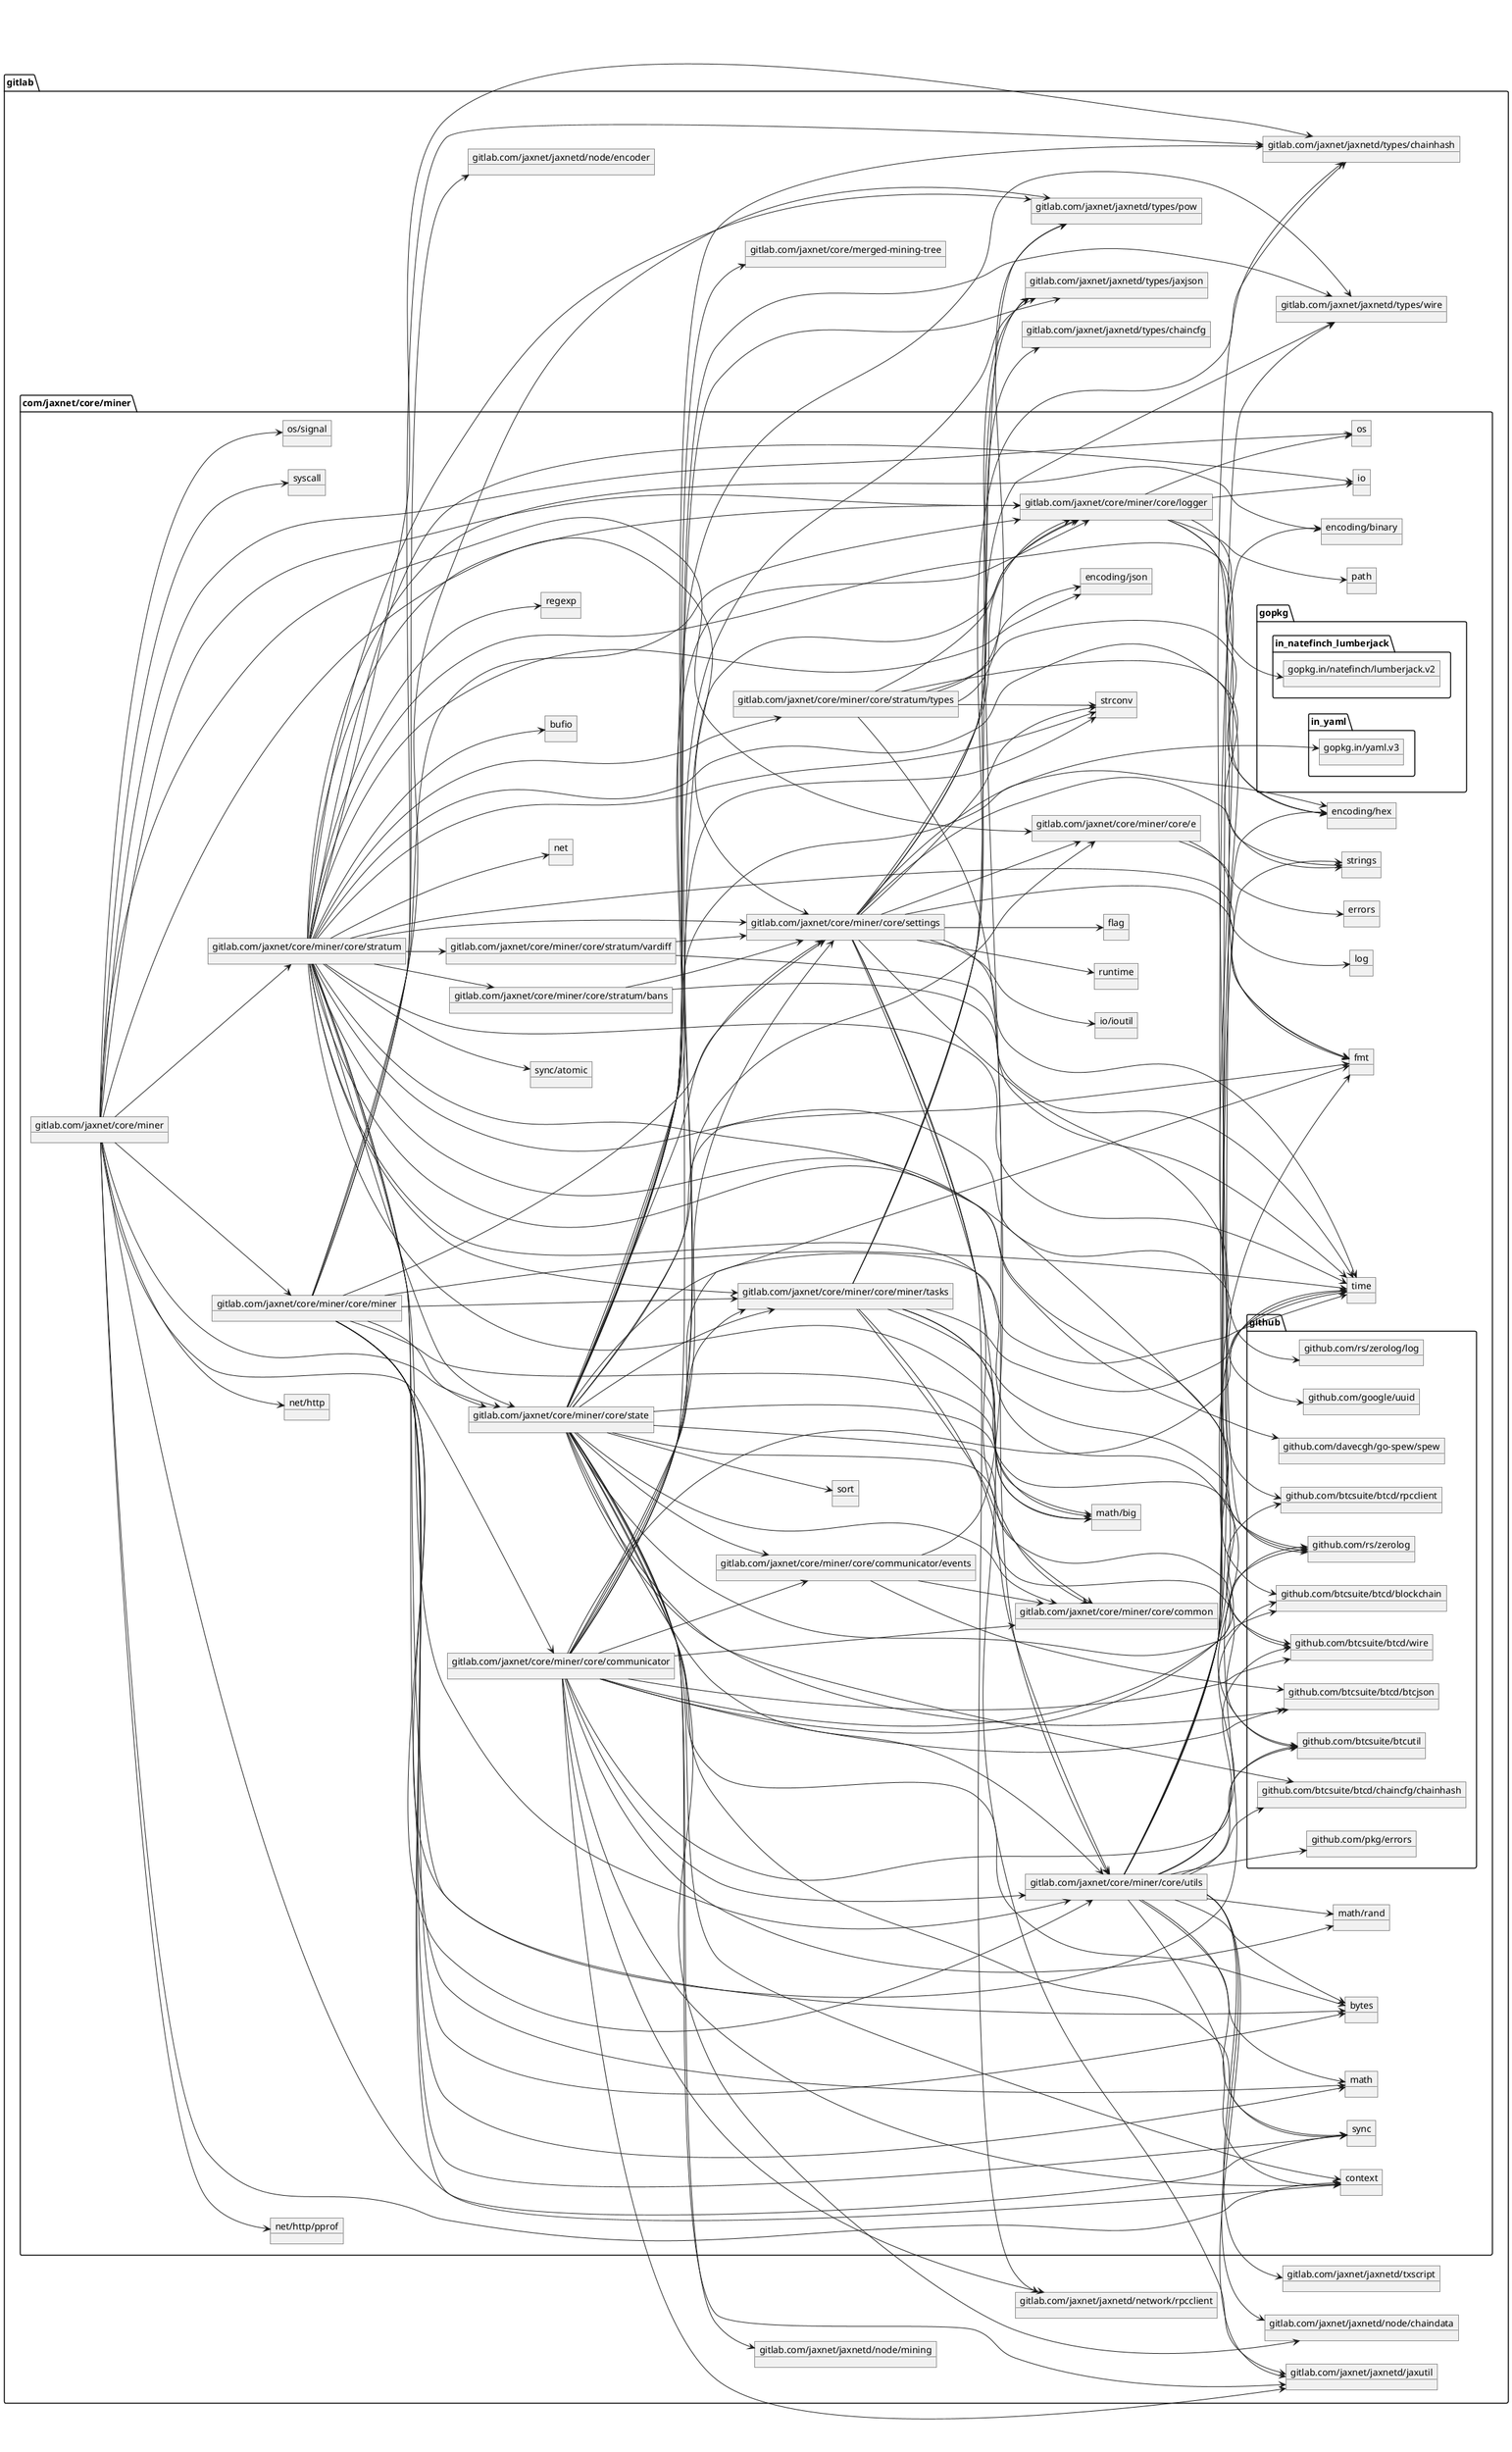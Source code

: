 @startuml
left to right direction
  
 package "gitlab.com/jaxnet/core/miner" { 
    object "gitlab.com/jaxnet/core/miner" as APP_ 
    object "net/http/pprof" as net_http_pprof 
    object "gitlab.com/jaxnet/core/miner/core/utils" as APP__core_utils 
    object "github.com/btcsuite/btcutil" as github.com_btcsuite_btcutil 
    object "github.com/davecgh/go-spew/spew" as github.com_davecgh_go_spew_spew 
    object "context" as context 
    object "gitlab.com/jaxnet/jaxnetd/types/jaxjson" as gitlab.com_jaxnet_jaxnetd_types_jaxjson 
    object "gitlab.com/jaxnet/jaxnetd/types/pow" as gitlab.com_jaxnet_jaxnetd_types_pow 
    object "github.com/btcsuite/btcd/rpcclient" as github.com_btcsuite_btcd_rpcclient 
    object "gitlab.com/jaxnet/core/miner/core/state" as APP__core_state 
    object "gitlab.com/jaxnet/core/miner/core/stratum/bans" as APP__core_stratum_bans 
    object "net/http" as net_http 
    object "sync" as sync 
    object "gitlab.com/jaxnet/core/miner/core/communicator/events" as APP__core_communicator_events 
    object "gitlab.com/jaxnet/core/miner/core/miner/tasks" as APP__core_miner_tasks 
    object "gitlab.com/jaxnet/jaxnetd/types/wire" as gitlab.com_jaxnet_jaxnetd_types_wire 
    object "gitlab.com/jaxnet/core/miner/core/miner" as APP__core_miner 
    object "gitlab.com/jaxnet/core/miner/core/stratum/vardiff" as APP__core_stratum_vardiff 
    object "gitlab.com/jaxnet/core/miner/core/communicator" as APP__core_communicator 
    object "gitlab.com/jaxnet/core/miner/core/e" as APP__core_e 
    object "github.com/rs/zerolog/log" as github.com_rs_zerolog_log 
    object "github.com/pkg/errors" as github.com_pkg_errors 
    object "github.com/rs/zerolog" as github.com_rs_zerolog 
    object "gitlab.com/jaxnet/core/miner/core/logger" as APP__core_logger 
    object "gopkg.in/natefinch/lumberjack.v2" as gopkg.in_natefinch_lumberjack.v2 
    object "io/ioutil" as io_ioutil 
    object "strconv" as strconv 
    object "net" as net 
    object "encoding/json" as encoding_json 
    object "gitlab.com/jaxnet/core/miner/core/stratum/types" as APP__core_stratum_types 
    object "github.com/google/uuid" as github.com_google_uuid 
    object "github.com/btcsuite/btcd/wire" as github.com_btcsuite_btcd_wire 
    object "bytes" as bytes 
    object "encoding/hex" as encoding_hex 
    object "gitlab.com/jaxnet/core/miner/core/settings" as APP__core_settings 
    object "fmt" as fmt 
    object "bufio" as bufio 
    object "github.com/btcsuite/btcd/btcjson" as github.com_btcsuite_btcd_btcjson 
    object "time" as time 
    object "strings" as strings 
    object "sort" as sort 
    object "github.com/btcsuite/btcd/chaincfg/chainhash" as github.com_btcsuite_btcd_chaincfg_chainhash 
    object "log" as log 
    object "path" as path 
    object "gitlab.com/jaxnet/core/merged-mining-tree" as gitlab.com_jaxnet_core_merged_mining_tree 
    object "gitlab.com/jaxnet/jaxnetd/types/chainhash" as gitlab.com_jaxnet_jaxnetd_types_chainhash 
    object "gitlab.com/jaxnet/jaxnetd/types/chaincfg" as gitlab.com_jaxnet_jaxnetd_types_chaincfg 
    object "gitlab.com/jaxnet/jaxnetd/node/encoder" as gitlab.com_jaxnet_jaxnetd_node_encoder 
    object "gitlab.com/jaxnet/core/miner/core/stratum" as APP__core_stratum 
    object "gitlab.com/jaxnet/core/miner/core/common" as APP__core_common 
    object "math/rand" as math_rand 
    object "errors" as errors 
    object "runtime" as runtime 
    object "gitlab.com/jaxnet/jaxnetd/node/mining" as gitlab.com_jaxnet_jaxnetd_node_mining 
    object "regexp" as regexp 
    object "os" as os 
    object "math/big" as math_big 
    object "github.com/btcsuite/btcd/blockchain" as github.com_btcsuite_btcd_blockchain 
    object "gitlab.com/jaxnet/jaxnetd/txscript" as gitlab.com_jaxnet_jaxnetd_txscript 
    object "encoding/binary" as encoding_binary 
    object "sync/atomic" as sync_atomic 
    object "syscall" as syscall 
    object "math" as math 
    object "gitlab.com/jaxnet/jaxnetd/jaxutil" as gitlab.com_jaxnet_jaxnetd_jaxutil 
    object "gitlab.com/jaxnet/jaxnetd/node/chaindata" as gitlab.com_jaxnet_jaxnetd_node_chaindata 
    object "io" as io 
    object "gopkg.in/yaml.v3" as gopkg.in_yaml.v3 
    object "os/signal" as os_signal 
    object "gitlab.com/jaxnet/jaxnetd/network/rpcclient" as gitlab.com_jaxnet_jaxnetd_network_rpcclient 
    object "flag" as flag 


  APP__core_settings --> github.com_btcsuite_btcd_rpcclient 
  APP__core_communicator --> github.com_btcsuite_btcd_rpcclient 
  APP_ --> APP__core_state 
  APP__core_stratum --> APP__core_state 
  APP__core_miner --> APP__core_state 
  APP__core_state --> APP__core_miner_tasks 
  APP__core_state --> gitlab.com_jaxnet_jaxnetd_node_mining 
  APP__core_state --> gitlab.com_jaxnet_jaxnetd_jaxutil 
  APP__core_state --> context 
  APP__core_state --> sort 
  APP__core_state --> sync 
  APP__core_state --> gitlab.com_jaxnet_jaxnetd_types_chainhash 
  APP__core_state --> APP__core_communicator_events 
  APP__core_state --> encoding_hex 
  APP__core_state --> APP__core_settings 
  APP__core_state --> gitlab.com_jaxnet_jaxnetd_types_wire 
  APP__core_state --> bytes 
  APP__core_state --> github.com_btcsuite_btcutil 
  APP__core_state --> time 
  APP__core_state --> gitlab.com_jaxnet_jaxnetd_node_chaindata 
  APP__core_state --> gitlab.com_jaxnet_core_merged_mining_tree 
  APP__core_state --> github.com_btcsuite_btcd_blockchain 
  APP__core_state --> math_big 
  APP__core_state --> APP__core_common 
  APP__core_state --> APP__core_e 
  APP__core_state --> APP__core_logger 
  APP__core_state --> gitlab.com_jaxnet_jaxnetd_types_jaxjson 
  APP__core_state --> fmt 
  APP__core_state --> strconv 
  APP__core_state --> github.com_btcsuite_btcd_chaincfg_chainhash 
  APP__core_state --> github.com_btcsuite_btcd_wire 
  APP__core_state --> APP__core_utils 
  APP__core_state --> github.com_btcsuite_btcd_btcjson 
  APP__core_stratum --> APP__core_stratum_bans 
  APP__core_stratum_bans --> time 
  APP__core_stratum_bans --> APP__core_settings 
  APP_ --> context 
  APP__core_communicator --> context 
  APP__core_utils --> context 
  APP__core_miner --> context 
  APP__core_communicator_events --> gitlab.com_jaxnet_jaxnetd_types_jaxjson 
  APP__core_settings --> gitlab.com_jaxnet_jaxnetd_types_jaxjson 
  APP__core_communicator --> gitlab.com_jaxnet_jaxnetd_types_jaxjson 
  APP__core_stratum_types --> gitlab.com_jaxnet_jaxnetd_types_pow 
  APP__core_miner_tasks --> gitlab.com_jaxnet_jaxnetd_types_pow 
  APP__core_miner --> gitlab.com_jaxnet_jaxnetd_types_pow 
  APP__core_stratum --> gitlab.com_jaxnet_jaxnetd_types_pow 
  APP__core_miner --> APP__core_miner_tasks 
  APP__core_stratum --> APP__core_miner_tasks 
  APP__core_communicator --> APP__core_miner_tasks 
  APP__core_miner_tasks --> github.com_btcsuite_btcd_wire 
  APP__core_miner_tasks --> gitlab.com_jaxnet_jaxnetd_types_chainhash 
  APP__core_miner_tasks --> math_big 
  APP__core_miner_tasks --> time 
  APP__core_miner_tasks --> gitlab.com_jaxnet_jaxnetd_types_wire 
  APP__core_miner_tasks --> github.com_rs_zerolog 
  APP__core_miner_tasks --> APP__core_utils 
  APP__core_miner_tasks --> APP__core_common 
  APP__core_utils --> gitlab.com_jaxnet_jaxnetd_types_wire 
  APP__core_communicator --> gitlab.com_jaxnet_jaxnetd_types_wire 
  APP_ --> APP__core_miner 
  APP__core_miner --> APP__core_settings 
  APP__core_miner --> APP__core_utils 
  APP__core_miner --> gitlab.com_jaxnet_jaxnetd_node_encoder 
  APP__core_miner --> math 
  APP__core_miner --> time 
  APP__core_miner --> gitlab.com_jaxnet_jaxnetd_types_chainhash 
  APP__core_miner --> bytes 
  APP__core_miner --> math_big 
  APP__core_miner --> sync 
  APP__core_miner --> github.com_rs_zerolog 
  APP__core_miner --> APP__core_logger 
  APP__core_stratum --> APP__core_stratum_vardiff 
  APP__core_stratum_vardiff --> time 
  APP__core_stratum_vardiff --> APP__core_settings 
  APP_ --> net_http 
  APP_ --> sync 
  APP__core_utils --> sync 
  APP__core_communicator --> APP__core_communicator_events 
  APP__core_communicator_events --> github.com_btcsuite_btcd_btcjson 
  APP__core_communicator_events --> APP__core_common 
  APP_ --> APP__core_communicator 
  APP__core_communicator --> APP__core_settings 
  APP__core_communicator --> github.com_rs_zerolog 
  APP__core_communicator --> APP__core_utils 
  APP__core_communicator --> fmt 
  APP__core_communicator --> github.com_btcsuite_btcd_btcjson 
  APP__core_communicator --> github.com_btcsuite_btcd_wire 
  APP__core_communicator --> APP__core_common 
  APP__core_communicator --> gitlab.com_jaxnet_jaxnetd_network_rpcclient 
  APP__core_communicator --> gitlab.com_jaxnet_jaxnetd_jaxutil 
  APP__core_communicator --> github.com_btcsuite_btcutil 
  APP__core_communicator --> math_rand 
  APP__core_communicator --> time 
  APP__core_communicator --> APP__core_logger 
  APP__core_settings --> APP__core_e 
  APP_ --> APP__core_e 
  APP__core_e --> errors 
  APP__core_e --> log 
  APP__core_logger --> github.com_rs_zerolog_log 
  APP__core_logger --> gopkg.in_natefinch_lumberjack.v2 
  APP__core_settings --> io_ioutil 
  APP__core_settings --> strconv 
  APP__core_stratum --> strconv 
  APP__core_stratum_types --> strconv 
  APP__core_stratum --> net 
  APP__core_utils --> github.com_pkg_errors 
  APP__core_logger --> github.com_rs_zerolog 
  APP__core_stratum --> github.com_rs_zerolog 
  APP__core_settings --> APP__core_logger 
  APP_ --> APP__core_logger 
  APP__core_stratum --> APP__core_logger 
  APP__core_stratum_types --> APP__core_logger 
  APP__core_logger --> os 
  APP__core_logger --> path 
  APP__core_logger --> io 
  APP__core_stratum --> encoding_json 
  APP__core_stratum_types --> encoding_json 
  APP__core_stratum --> APP__core_stratum_types 
  APP__core_stratum_types --> encoding_hex 
  APP__core_stratum_types --> fmt 
  APP__core_stratum_types --> APP__core_utils 
  APP__core_stratum --> github.com_google_uuid 
  APP_ --> APP__core_settings 
  APP__core_stratum --> APP__core_settings 
  APP__core_settings --> APP__core_common 
  APP__core_settings --> gitlab.com_jaxnet_jaxnetd_jaxutil 
  APP__core_settings --> fmt 
  APP__core_settings --> time 
  APP__core_settings --> gitlab.com_jaxnet_jaxnetd_types_chaincfg 
  APP__core_settings --> flag 
  APP__core_settings --> gopkg.in_yaml.v3 
  APP__core_settings --> gitlab.com_jaxnet_jaxnetd_network_rpcclient 
  APP__core_settings --> runtime 
  APP__core_settings --> strings 
  APP__core_utils --> github.com_btcsuite_btcd_wire 
  APP__core_stratum --> bytes 
  APP__core_utils --> bytes 
  APP__core_stratum --> encoding_hex 
  APP__core_utils --> encoding_hex 
  APP__core_stratum --> fmt 
  APP__core_utils --> fmt 
  APP__core_stratum --> bufio 
  APP__core_utils --> time 
  APP__core_stratum --> time 
  APP__core_utils --> strings 
  APP__core_stratum --> strings 
  APP__core_utils --> github.com_btcsuite_btcd_chaincfg_chainhash 
  APP_ --> APP__core_stratum 
  APP__core_stratum --> github.com_davecgh_go_spew_spew 
  APP__core_stratum --> github.com_btcsuite_btcd_blockchain 
  APP__core_stratum --> sync_atomic 
  APP__core_stratum --> math 
  APP__core_stratum --> APP__core_utils 
  APP__core_stratum --> encoding_binary 
  APP__core_stratum --> io 
  APP__core_stratum --> github.com_btcsuite_btcutil 
  APP__core_stratum --> math_big 
  APP__core_stratum --> regexp 
  APP__core_stratum --> gitlab.com_jaxnet_jaxnetd_types_chainhash 
  APP__core_utils --> gitlab.com_jaxnet_jaxnetd_types_chainhash 
  APP__core_utils --> math_rand 
  APP__core_utils --> gitlab.com_jaxnet_jaxnetd_txscript 
  APP__core_utils --> encoding_binary 
  APP_ --> os 
  APP__core_utils --> github.com_btcsuite_btcd_blockchain 
  APP__core_utils --> gitlab.com_jaxnet_jaxnetd_node_chaindata 
  APP_ --> syscall 
  APP__core_utils --> math 
  APP__core_utils --> gitlab.com_jaxnet_jaxnetd_jaxutil 
  APP_ --> os_signal 
  APP__core_utils --> github.com_btcsuite_btcutil 
  APP_ --> net_http_pprof 


}
@enduml
